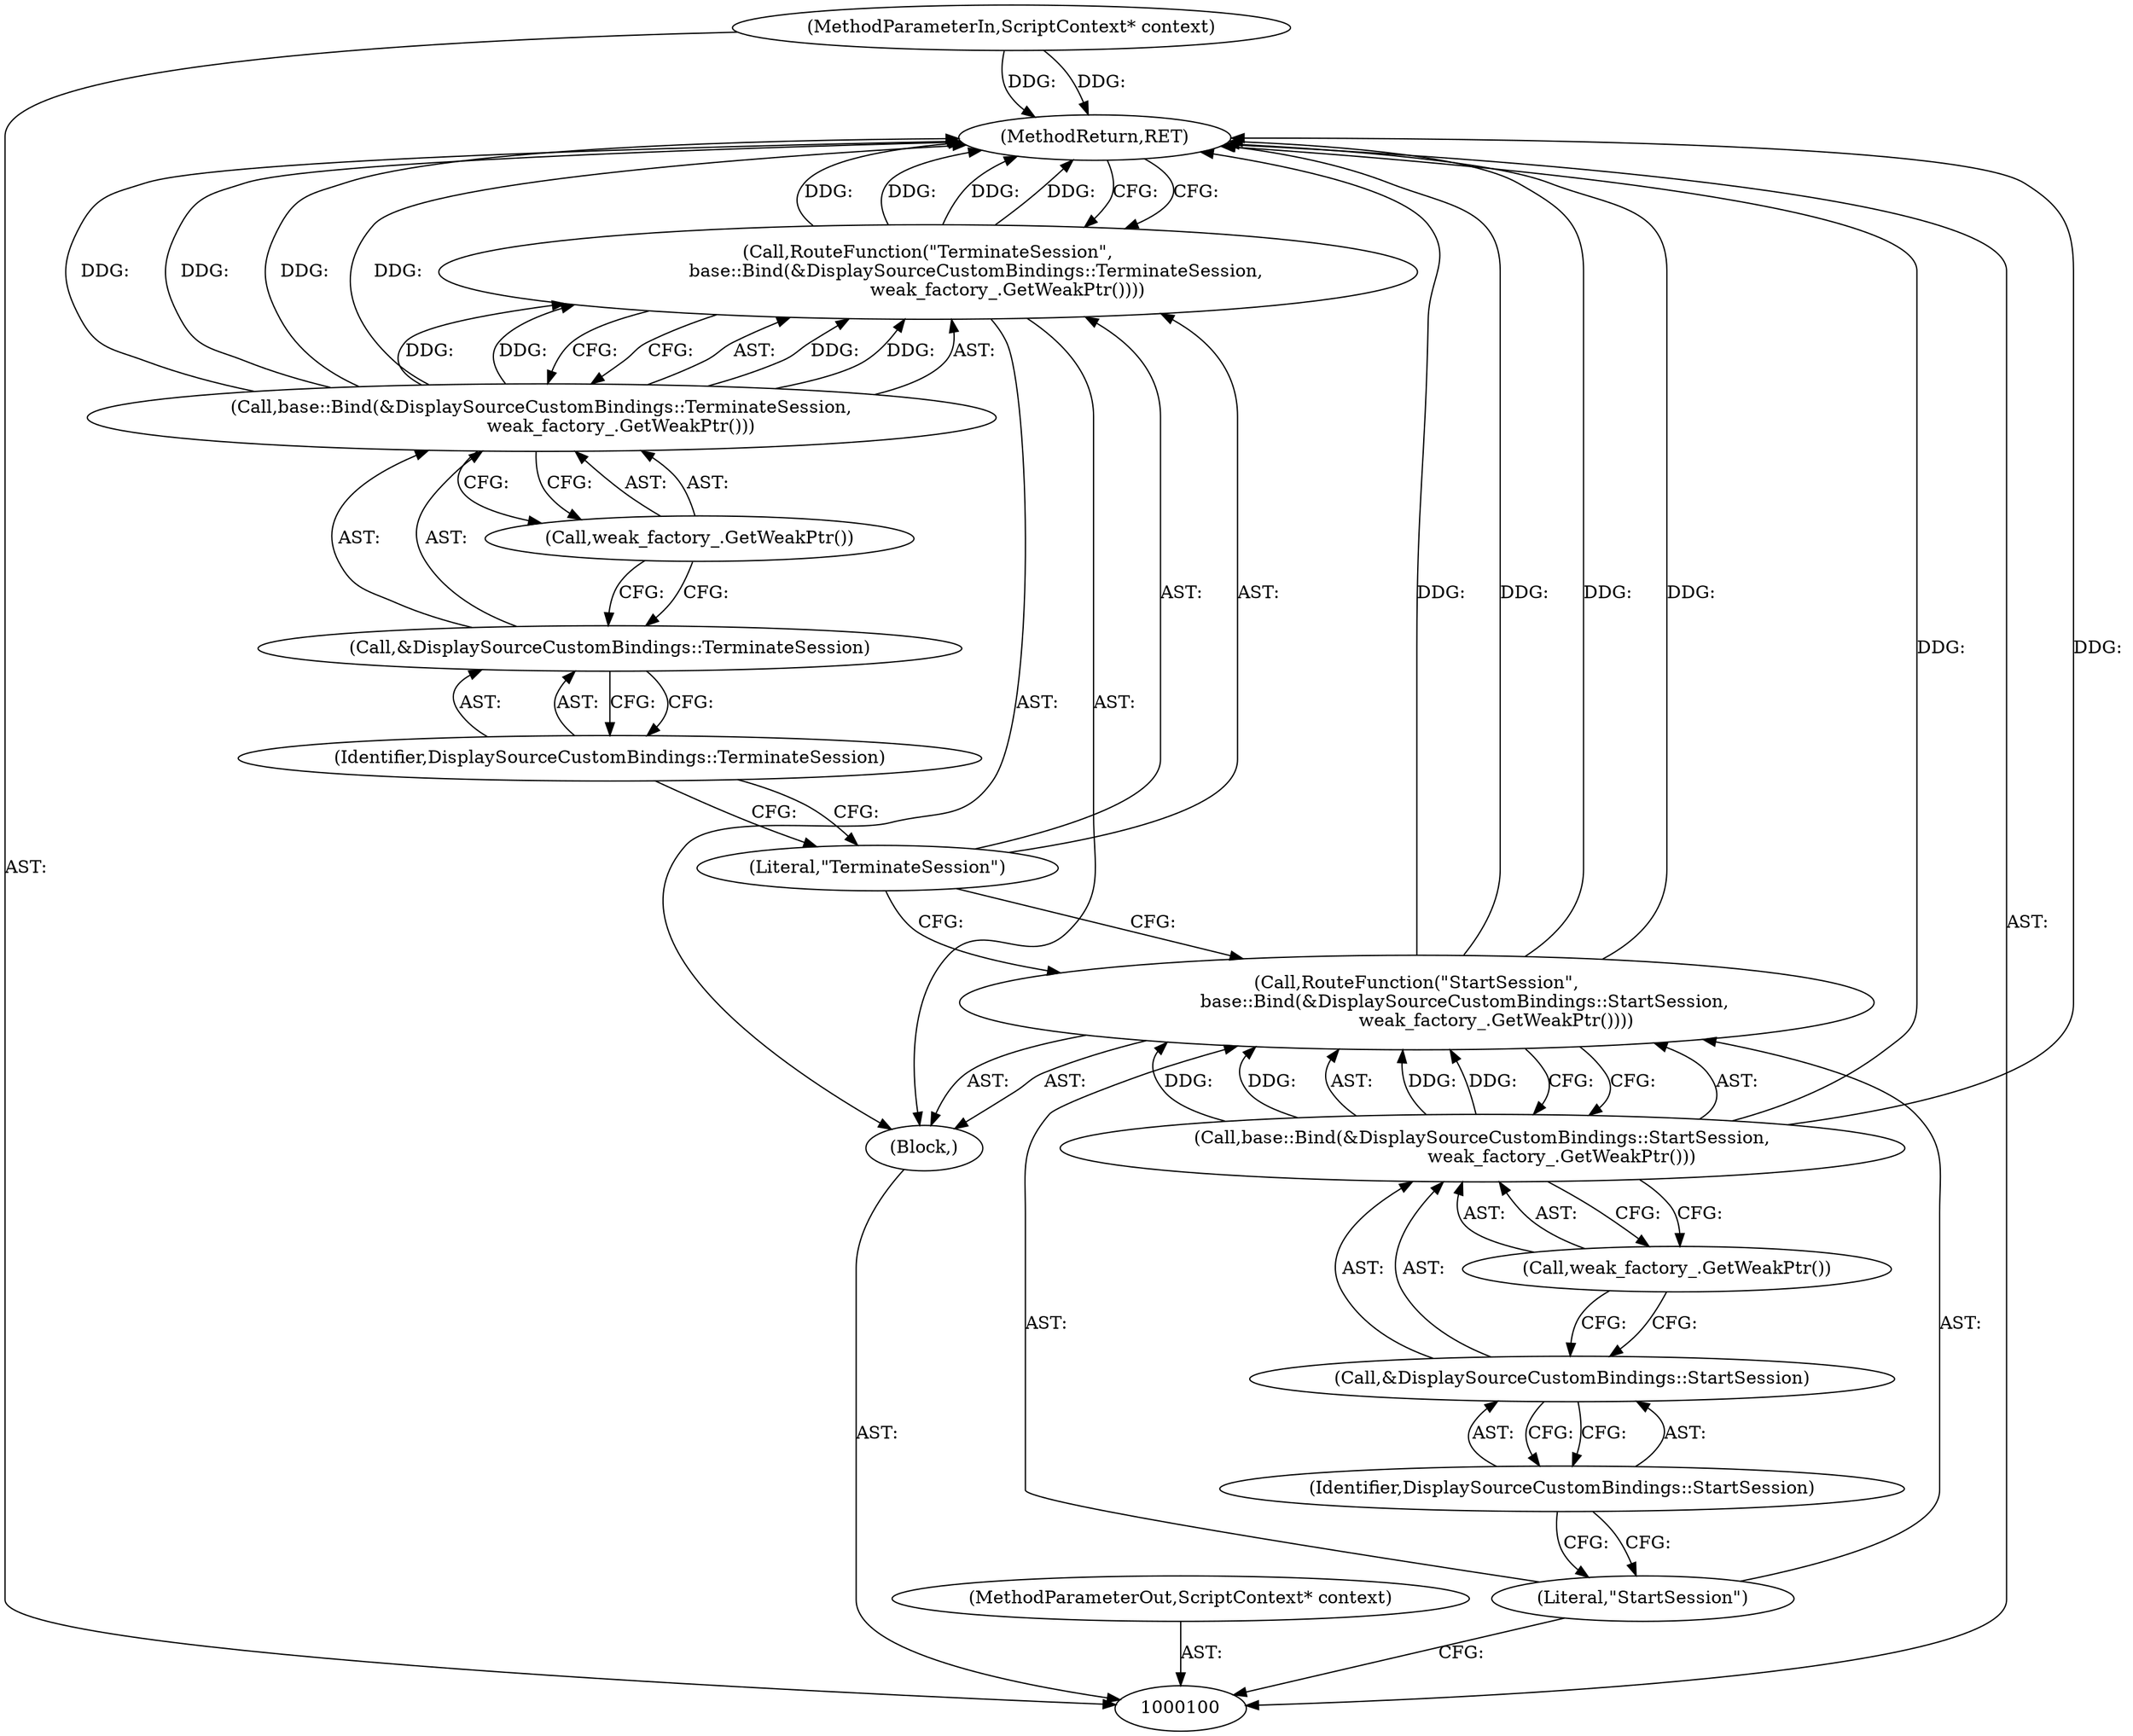 digraph "1_Chrome_c0569cc04741cccf6548c2169fcc1609d958523f_4" {
"1000115" [label="(MethodReturn,RET)"];
"1000101" [label="(MethodParameterIn,ScriptContext* context)"];
"1000139" [label="(MethodParameterOut,ScriptContext* context)"];
"1000102" [label="(Block,)"];
"1000104" [label="(Literal,\"StartSession\")"];
"1000103" [label="(Call,RouteFunction(\"StartSession\",\n                 base::Bind(&DisplaySourceCustomBindings::StartSession,\n                            weak_factory_.GetWeakPtr())))"];
"1000105" [label="(Call,base::Bind(&DisplaySourceCustomBindings::StartSession,\n                            weak_factory_.GetWeakPtr()))"];
"1000106" [label="(Call,&DisplaySourceCustomBindings::StartSession)"];
"1000107" [label="(Identifier,DisplaySourceCustomBindings::StartSession)"];
"1000108" [label="(Call,weak_factory_.GetWeakPtr())"];
"1000110" [label="(Literal,\"TerminateSession\")"];
"1000109" [label="(Call,RouteFunction(\"TerminateSession\",\n                 base::Bind(&DisplaySourceCustomBindings::TerminateSession,\n                            weak_factory_.GetWeakPtr())))"];
"1000111" [label="(Call,base::Bind(&DisplaySourceCustomBindings::TerminateSession,\n                            weak_factory_.GetWeakPtr()))"];
"1000112" [label="(Call,&DisplaySourceCustomBindings::TerminateSession)"];
"1000113" [label="(Identifier,DisplaySourceCustomBindings::TerminateSession)"];
"1000114" [label="(Call,weak_factory_.GetWeakPtr())"];
"1000115" -> "1000100"  [label="AST: "];
"1000115" -> "1000109"  [label="CFG: "];
"1000103" -> "1000115"  [label="DDG: "];
"1000103" -> "1000115"  [label="DDG: "];
"1000111" -> "1000115"  [label="DDG: "];
"1000111" -> "1000115"  [label="DDG: "];
"1000101" -> "1000115"  [label="DDG: "];
"1000109" -> "1000115"  [label="DDG: "];
"1000109" -> "1000115"  [label="DDG: "];
"1000105" -> "1000115"  [label="DDG: "];
"1000101" -> "1000100"  [label="AST: "];
"1000101" -> "1000115"  [label="DDG: "];
"1000139" -> "1000100"  [label="AST: "];
"1000102" -> "1000100"  [label="AST: "];
"1000103" -> "1000102"  [label="AST: "];
"1000109" -> "1000102"  [label="AST: "];
"1000104" -> "1000103"  [label="AST: "];
"1000104" -> "1000100"  [label="CFG: "];
"1000107" -> "1000104"  [label="CFG: "];
"1000103" -> "1000102"  [label="AST: "];
"1000103" -> "1000105"  [label="CFG: "];
"1000104" -> "1000103"  [label="AST: "];
"1000105" -> "1000103"  [label="AST: "];
"1000110" -> "1000103"  [label="CFG: "];
"1000103" -> "1000115"  [label="DDG: "];
"1000103" -> "1000115"  [label="DDG: "];
"1000105" -> "1000103"  [label="DDG: "];
"1000105" -> "1000103"  [label="DDG: "];
"1000105" -> "1000103"  [label="AST: "];
"1000105" -> "1000108"  [label="CFG: "];
"1000106" -> "1000105"  [label="AST: "];
"1000108" -> "1000105"  [label="AST: "];
"1000103" -> "1000105"  [label="CFG: "];
"1000105" -> "1000115"  [label="DDG: "];
"1000105" -> "1000103"  [label="DDG: "];
"1000105" -> "1000103"  [label="DDG: "];
"1000106" -> "1000105"  [label="AST: "];
"1000106" -> "1000107"  [label="CFG: "];
"1000107" -> "1000106"  [label="AST: "];
"1000108" -> "1000106"  [label="CFG: "];
"1000107" -> "1000106"  [label="AST: "];
"1000107" -> "1000104"  [label="CFG: "];
"1000106" -> "1000107"  [label="CFG: "];
"1000108" -> "1000105"  [label="AST: "];
"1000108" -> "1000106"  [label="CFG: "];
"1000105" -> "1000108"  [label="CFG: "];
"1000110" -> "1000109"  [label="AST: "];
"1000110" -> "1000103"  [label="CFG: "];
"1000113" -> "1000110"  [label="CFG: "];
"1000109" -> "1000102"  [label="AST: "];
"1000109" -> "1000111"  [label="CFG: "];
"1000110" -> "1000109"  [label="AST: "];
"1000111" -> "1000109"  [label="AST: "];
"1000115" -> "1000109"  [label="CFG: "];
"1000109" -> "1000115"  [label="DDG: "];
"1000109" -> "1000115"  [label="DDG: "];
"1000111" -> "1000109"  [label="DDG: "];
"1000111" -> "1000109"  [label="DDG: "];
"1000111" -> "1000109"  [label="AST: "];
"1000111" -> "1000114"  [label="CFG: "];
"1000112" -> "1000111"  [label="AST: "];
"1000114" -> "1000111"  [label="AST: "];
"1000109" -> "1000111"  [label="CFG: "];
"1000111" -> "1000115"  [label="DDG: "];
"1000111" -> "1000115"  [label="DDG: "];
"1000111" -> "1000109"  [label="DDG: "];
"1000111" -> "1000109"  [label="DDG: "];
"1000112" -> "1000111"  [label="AST: "];
"1000112" -> "1000113"  [label="CFG: "];
"1000113" -> "1000112"  [label="AST: "];
"1000114" -> "1000112"  [label="CFG: "];
"1000113" -> "1000112"  [label="AST: "];
"1000113" -> "1000110"  [label="CFG: "];
"1000112" -> "1000113"  [label="CFG: "];
"1000114" -> "1000111"  [label="AST: "];
"1000114" -> "1000112"  [label="CFG: "];
"1000111" -> "1000114"  [label="CFG: "];
}
